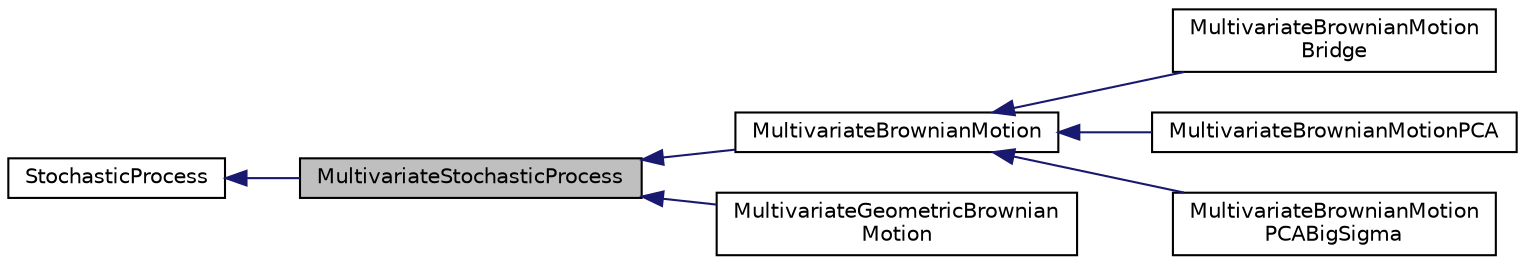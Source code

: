 digraph "MultivariateStochasticProcess"
{
 // INTERACTIVE_SVG=YES
  bgcolor="transparent";
  edge [fontname="Helvetica",fontsize="10",labelfontname="Helvetica",labelfontsize="10"];
  node [fontname="Helvetica",fontsize="10",shape=record];
  rankdir="LR";
  Node0 [label="MultivariateStochasticProcess",height=0.2,width=0.4,color="black", fillcolor="grey75", style="filled", fontcolor="black"];
  Node1 -> Node0 [dir="back",color="midnightblue",fontsize="10",style="solid",fontname="Helvetica"];
  Node1 [label="StochasticProcess",height=0.2,width=0.4,color="black",URL="$d9/d28/classumontreal_1_1ssj_1_1stochprocess_1_1StochasticProcess.html",tooltip="Abstract base class for a stochastic process  sampled (or observed) at a finite number of time points..."];
  Node0 -> Node2 [dir="back",color="midnightblue",fontsize="10",style="solid",fontname="Helvetica"];
  Node2 [label="MultivariateBrownianMotion",height=0.2,width=0.4,color="black",URL="$d5/d10/classumontreal_1_1ssj_1_1stochprocess_1_1MultivariateBrownianMotion.html",tooltip="This class represents a multivariate Brownian motion process , sampled at times . ..."];
  Node2 -> Node3 [dir="back",color="midnightblue",fontsize="10",style="solid",fontname="Helvetica"];
  Node3 [label="MultivariateBrownianMotion\lBridge",height=0.2,width=0.4,color="black",URL="$d1/d5e/classumontreal_1_1ssj_1_1stochprocess_1_1MultivariateBrownianMotionBridge.html",tooltip="A multivariate Brownian motion process  sampled via bridge sampling. "];
  Node2 -> Node4 [dir="back",color="midnightblue",fontsize="10",style="solid",fontname="Helvetica"];
  Node4 [label="MultivariateBrownianMotionPCA",height=0.2,width=0.4,color="black",URL="$d7/db3/classumontreal_1_1ssj_1_1stochprocess_1_1MultivariateBrownianMotionPCA.html",tooltip="A multivariate Brownian motion process  sampled entirely using the principal component decomposition ..."];
  Node2 -> Node5 [dir="back",color="midnightblue",fontsize="10",style="solid",fontname="Helvetica"];
  Node5 [label="MultivariateBrownianMotion\lPCABigSigma",height=0.2,width=0.4,color="black",URL="$d5/d54/classumontreal_1_1ssj_1_1stochprocess_1_1MultivariateBrownianMotionPCABigSigma.html",tooltip="A multivariate Brownian motion process  sampled entirely using the principal component decomposition ..."];
  Node0 -> Node6 [dir="back",color="midnightblue",fontsize="10",style="solid",fontname="Helvetica"];
  Node6 [label="MultivariateGeometricBrownian\lMotion",height=0.2,width=0.4,color="black",URL="$d4/d30/classumontreal_1_1ssj_1_1stochprocess_1_1MultivariateGeometricBrownianMotion.html",tooltip="This class is a multivariate version of GeometricBrownianMotion. "];
}
